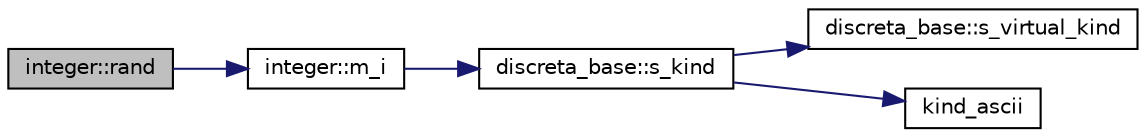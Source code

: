 digraph "integer::rand"
{
  edge [fontname="Helvetica",fontsize="10",labelfontname="Helvetica",labelfontsize="10"];
  node [fontname="Helvetica",fontsize="10",shape=record];
  rankdir="LR";
  Node1809 [label="integer::rand",height=0.2,width=0.4,color="black", fillcolor="grey75", style="filled", fontcolor="black"];
  Node1809 -> Node1810 [color="midnightblue",fontsize="10",style="solid",fontname="Helvetica"];
  Node1810 [label="integer::m_i",height=0.2,width=0.4,color="black", fillcolor="white", style="filled",URL="$d0/de5/classinteger.html#a869091f0a0f35f5354c8c4a70250e8a9"];
  Node1810 -> Node1811 [color="midnightblue",fontsize="10",style="solid",fontname="Helvetica"];
  Node1811 [label="discreta_base::s_kind",height=0.2,width=0.4,color="black", fillcolor="white", style="filled",URL="$d7/d71/classdiscreta__base.html#a8a830025c74adbbc3362418a7c2ba157"];
  Node1811 -> Node1812 [color="midnightblue",fontsize="10",style="solid",fontname="Helvetica"];
  Node1812 [label="discreta_base::s_virtual_kind",height=0.2,width=0.4,color="black", fillcolor="white", style="filled",URL="$d7/d71/classdiscreta__base.html#a52778a6d6943a468be083d0785d418fb"];
  Node1811 -> Node1813 [color="midnightblue",fontsize="10",style="solid",fontname="Helvetica"];
  Node1813 [label="kind_ascii",height=0.2,width=0.4,color="black", fillcolor="white", style="filled",URL="$d9/d60/discreta_8h.html#ad0ce825a9f29bc6cec27e1b64cfe27bf"];
}
